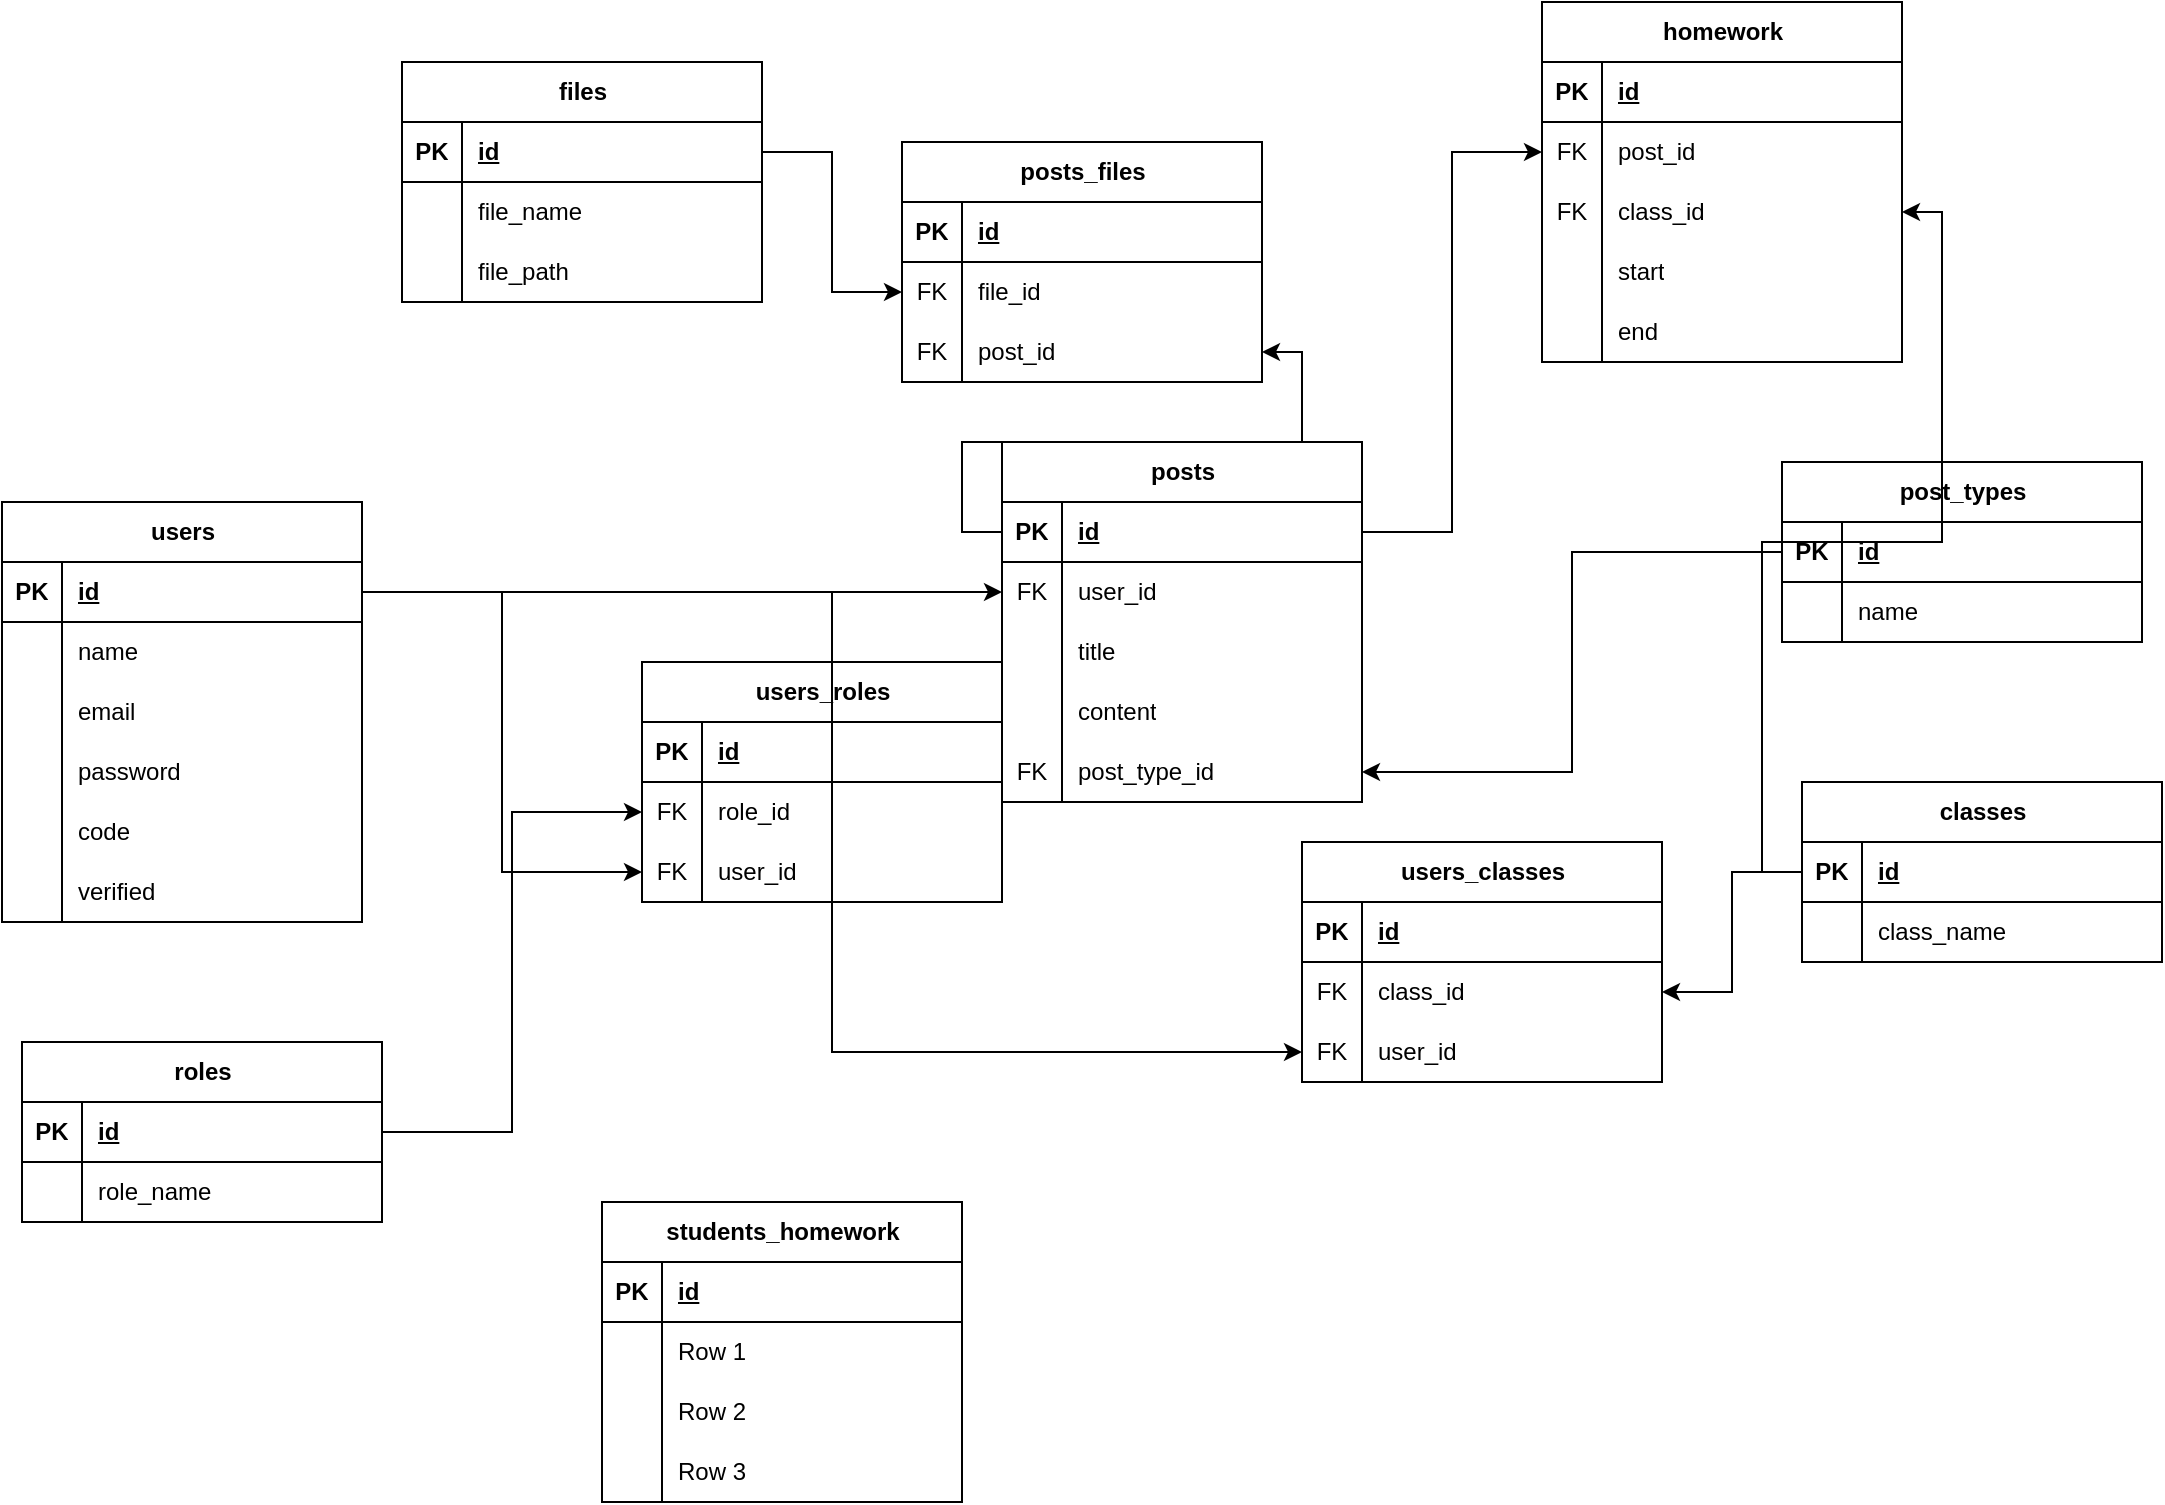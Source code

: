 <mxfile version="24.7.8">
  <diagram name="Page-1" id="7wXRoAHIa0Lo-iU77qoq">
    <mxGraphModel dx="1687" dy="935" grid="1" gridSize="10" guides="1" tooltips="1" connect="1" arrows="1" fold="1" page="1" pageScale="1" pageWidth="850" pageHeight="1100" math="0" shadow="0">
      <root>
        <mxCell id="0" />
        <mxCell id="1" parent="0" />
        <mxCell id="QNA2KEX5g2v_mth4qM85-1" value="users" style="shape=table;startSize=30;container=1;collapsible=1;childLayout=tableLayout;fixedRows=1;rowLines=0;fontStyle=1;align=center;resizeLast=1;html=1;" vertex="1" parent="1">
          <mxGeometry x="60" y="390" width="180" height="210" as="geometry" />
        </mxCell>
        <mxCell id="QNA2KEX5g2v_mth4qM85-2" value="" style="shape=tableRow;horizontal=0;startSize=0;swimlaneHead=0;swimlaneBody=0;fillColor=none;collapsible=0;dropTarget=0;points=[[0,0.5],[1,0.5]];portConstraint=eastwest;top=0;left=0;right=0;bottom=1;" vertex="1" parent="QNA2KEX5g2v_mth4qM85-1">
          <mxGeometry y="30" width="180" height="30" as="geometry" />
        </mxCell>
        <mxCell id="QNA2KEX5g2v_mth4qM85-3" value="PK" style="shape=partialRectangle;connectable=0;fillColor=none;top=0;left=0;bottom=0;right=0;fontStyle=1;overflow=hidden;whiteSpace=wrap;html=1;" vertex="1" parent="QNA2KEX5g2v_mth4qM85-2">
          <mxGeometry width="30" height="30" as="geometry">
            <mxRectangle width="30" height="30" as="alternateBounds" />
          </mxGeometry>
        </mxCell>
        <mxCell id="QNA2KEX5g2v_mth4qM85-4" value="id" style="shape=partialRectangle;connectable=0;fillColor=none;top=0;left=0;bottom=0;right=0;align=left;spacingLeft=6;fontStyle=5;overflow=hidden;whiteSpace=wrap;html=1;" vertex="1" parent="QNA2KEX5g2v_mth4qM85-2">
          <mxGeometry x="30" width="150" height="30" as="geometry">
            <mxRectangle width="150" height="30" as="alternateBounds" />
          </mxGeometry>
        </mxCell>
        <mxCell id="QNA2KEX5g2v_mth4qM85-5" value="" style="shape=tableRow;horizontal=0;startSize=0;swimlaneHead=0;swimlaneBody=0;fillColor=none;collapsible=0;dropTarget=0;points=[[0,0.5],[1,0.5]];portConstraint=eastwest;top=0;left=0;right=0;bottom=0;" vertex="1" parent="QNA2KEX5g2v_mth4qM85-1">
          <mxGeometry y="60" width="180" height="30" as="geometry" />
        </mxCell>
        <mxCell id="QNA2KEX5g2v_mth4qM85-6" value="" style="shape=partialRectangle;connectable=0;fillColor=none;top=0;left=0;bottom=0;right=0;editable=1;overflow=hidden;whiteSpace=wrap;html=1;" vertex="1" parent="QNA2KEX5g2v_mth4qM85-5">
          <mxGeometry width="30" height="30" as="geometry">
            <mxRectangle width="30" height="30" as="alternateBounds" />
          </mxGeometry>
        </mxCell>
        <mxCell id="QNA2KEX5g2v_mth4qM85-7" value="name" style="shape=partialRectangle;connectable=0;fillColor=none;top=0;left=0;bottom=0;right=0;align=left;spacingLeft=6;overflow=hidden;whiteSpace=wrap;html=1;" vertex="1" parent="QNA2KEX5g2v_mth4qM85-5">
          <mxGeometry x="30" width="150" height="30" as="geometry">
            <mxRectangle width="150" height="30" as="alternateBounds" />
          </mxGeometry>
        </mxCell>
        <mxCell id="QNA2KEX5g2v_mth4qM85-8" value="" style="shape=tableRow;horizontal=0;startSize=0;swimlaneHead=0;swimlaneBody=0;fillColor=none;collapsible=0;dropTarget=0;points=[[0,0.5],[1,0.5]];portConstraint=eastwest;top=0;left=0;right=0;bottom=0;" vertex="1" parent="QNA2KEX5g2v_mth4qM85-1">
          <mxGeometry y="90" width="180" height="30" as="geometry" />
        </mxCell>
        <mxCell id="QNA2KEX5g2v_mth4qM85-9" value="" style="shape=partialRectangle;connectable=0;fillColor=none;top=0;left=0;bottom=0;right=0;editable=1;overflow=hidden;whiteSpace=wrap;html=1;" vertex="1" parent="QNA2KEX5g2v_mth4qM85-8">
          <mxGeometry width="30" height="30" as="geometry">
            <mxRectangle width="30" height="30" as="alternateBounds" />
          </mxGeometry>
        </mxCell>
        <mxCell id="QNA2KEX5g2v_mth4qM85-10" value="email" style="shape=partialRectangle;connectable=0;fillColor=none;top=0;left=0;bottom=0;right=0;align=left;spacingLeft=6;overflow=hidden;whiteSpace=wrap;html=1;" vertex="1" parent="QNA2KEX5g2v_mth4qM85-8">
          <mxGeometry x="30" width="150" height="30" as="geometry">
            <mxRectangle width="150" height="30" as="alternateBounds" />
          </mxGeometry>
        </mxCell>
        <mxCell id="QNA2KEX5g2v_mth4qM85-11" value="" style="shape=tableRow;horizontal=0;startSize=0;swimlaneHead=0;swimlaneBody=0;fillColor=none;collapsible=0;dropTarget=0;points=[[0,0.5],[1,0.5]];portConstraint=eastwest;top=0;left=0;right=0;bottom=0;" vertex="1" parent="QNA2KEX5g2v_mth4qM85-1">
          <mxGeometry y="120" width="180" height="30" as="geometry" />
        </mxCell>
        <mxCell id="QNA2KEX5g2v_mth4qM85-12" value="" style="shape=partialRectangle;connectable=0;fillColor=none;top=0;left=0;bottom=0;right=0;editable=1;overflow=hidden;whiteSpace=wrap;html=1;" vertex="1" parent="QNA2KEX5g2v_mth4qM85-11">
          <mxGeometry width="30" height="30" as="geometry">
            <mxRectangle width="30" height="30" as="alternateBounds" />
          </mxGeometry>
        </mxCell>
        <mxCell id="QNA2KEX5g2v_mth4qM85-13" value="password" style="shape=partialRectangle;connectable=0;fillColor=none;top=0;left=0;bottom=0;right=0;align=left;spacingLeft=6;overflow=hidden;whiteSpace=wrap;html=1;" vertex="1" parent="QNA2KEX5g2v_mth4qM85-11">
          <mxGeometry x="30" width="150" height="30" as="geometry">
            <mxRectangle width="150" height="30" as="alternateBounds" />
          </mxGeometry>
        </mxCell>
        <mxCell id="QNA2KEX5g2v_mth4qM85-14" style="shape=tableRow;horizontal=0;startSize=0;swimlaneHead=0;swimlaneBody=0;fillColor=none;collapsible=0;dropTarget=0;points=[[0,0.5],[1,0.5]];portConstraint=eastwest;top=0;left=0;right=0;bottom=0;" vertex="1" parent="QNA2KEX5g2v_mth4qM85-1">
          <mxGeometry y="150" width="180" height="30" as="geometry" />
        </mxCell>
        <mxCell id="QNA2KEX5g2v_mth4qM85-15" style="shape=partialRectangle;connectable=0;fillColor=none;top=0;left=0;bottom=0;right=0;editable=1;overflow=hidden;whiteSpace=wrap;html=1;" vertex="1" parent="QNA2KEX5g2v_mth4qM85-14">
          <mxGeometry width="30" height="30" as="geometry">
            <mxRectangle width="30" height="30" as="alternateBounds" />
          </mxGeometry>
        </mxCell>
        <mxCell id="QNA2KEX5g2v_mth4qM85-16" value="code" style="shape=partialRectangle;connectable=0;fillColor=none;top=0;left=0;bottom=0;right=0;align=left;spacingLeft=6;overflow=hidden;whiteSpace=wrap;html=1;" vertex="1" parent="QNA2KEX5g2v_mth4qM85-14">
          <mxGeometry x="30" width="150" height="30" as="geometry">
            <mxRectangle width="150" height="30" as="alternateBounds" />
          </mxGeometry>
        </mxCell>
        <mxCell id="QNA2KEX5g2v_mth4qM85-17" style="shape=tableRow;horizontal=0;startSize=0;swimlaneHead=0;swimlaneBody=0;fillColor=none;collapsible=0;dropTarget=0;points=[[0,0.5],[1,0.5]];portConstraint=eastwest;top=0;left=0;right=0;bottom=0;" vertex="1" parent="QNA2KEX5g2v_mth4qM85-1">
          <mxGeometry y="180" width="180" height="30" as="geometry" />
        </mxCell>
        <mxCell id="QNA2KEX5g2v_mth4qM85-18" style="shape=partialRectangle;connectable=0;fillColor=none;top=0;left=0;bottom=0;right=0;editable=1;overflow=hidden;whiteSpace=wrap;html=1;" vertex="1" parent="QNA2KEX5g2v_mth4qM85-17">
          <mxGeometry width="30" height="30" as="geometry">
            <mxRectangle width="30" height="30" as="alternateBounds" />
          </mxGeometry>
        </mxCell>
        <mxCell id="QNA2KEX5g2v_mth4qM85-19" value="verified" style="shape=partialRectangle;connectable=0;fillColor=none;top=0;left=0;bottom=0;right=0;align=left;spacingLeft=6;overflow=hidden;whiteSpace=wrap;html=1;" vertex="1" parent="QNA2KEX5g2v_mth4qM85-17">
          <mxGeometry x="30" width="150" height="30" as="geometry">
            <mxRectangle width="150" height="30" as="alternateBounds" />
          </mxGeometry>
        </mxCell>
        <mxCell id="QNA2KEX5g2v_mth4qM85-20" value="roles" style="shape=table;startSize=30;container=1;collapsible=1;childLayout=tableLayout;fixedRows=1;rowLines=0;fontStyle=1;align=center;resizeLast=1;html=1;" vertex="1" parent="1">
          <mxGeometry x="70" y="660" width="180" height="90" as="geometry" />
        </mxCell>
        <mxCell id="QNA2KEX5g2v_mth4qM85-21" value="" style="shape=tableRow;horizontal=0;startSize=0;swimlaneHead=0;swimlaneBody=0;fillColor=none;collapsible=0;dropTarget=0;points=[[0,0.5],[1,0.5]];portConstraint=eastwest;top=0;left=0;right=0;bottom=1;" vertex="1" parent="QNA2KEX5g2v_mth4qM85-20">
          <mxGeometry y="30" width="180" height="30" as="geometry" />
        </mxCell>
        <mxCell id="QNA2KEX5g2v_mth4qM85-22" value="PK" style="shape=partialRectangle;connectable=0;fillColor=none;top=0;left=0;bottom=0;right=0;fontStyle=1;overflow=hidden;whiteSpace=wrap;html=1;" vertex="1" parent="QNA2KEX5g2v_mth4qM85-21">
          <mxGeometry width="30" height="30" as="geometry">
            <mxRectangle width="30" height="30" as="alternateBounds" />
          </mxGeometry>
        </mxCell>
        <mxCell id="QNA2KEX5g2v_mth4qM85-23" value="id" style="shape=partialRectangle;connectable=0;fillColor=none;top=0;left=0;bottom=0;right=0;align=left;spacingLeft=6;fontStyle=5;overflow=hidden;whiteSpace=wrap;html=1;" vertex="1" parent="QNA2KEX5g2v_mth4qM85-21">
          <mxGeometry x="30" width="150" height="30" as="geometry">
            <mxRectangle width="150" height="30" as="alternateBounds" />
          </mxGeometry>
        </mxCell>
        <mxCell id="QNA2KEX5g2v_mth4qM85-24" value="" style="shape=tableRow;horizontal=0;startSize=0;swimlaneHead=0;swimlaneBody=0;fillColor=none;collapsible=0;dropTarget=0;points=[[0,0.5],[1,0.5]];portConstraint=eastwest;top=0;left=0;right=0;bottom=0;" vertex="1" parent="QNA2KEX5g2v_mth4qM85-20">
          <mxGeometry y="60" width="180" height="30" as="geometry" />
        </mxCell>
        <mxCell id="QNA2KEX5g2v_mth4qM85-25" value="" style="shape=partialRectangle;connectable=0;fillColor=none;top=0;left=0;bottom=0;right=0;editable=1;overflow=hidden;whiteSpace=wrap;html=1;" vertex="1" parent="QNA2KEX5g2v_mth4qM85-24">
          <mxGeometry width="30" height="30" as="geometry">
            <mxRectangle width="30" height="30" as="alternateBounds" />
          </mxGeometry>
        </mxCell>
        <mxCell id="QNA2KEX5g2v_mth4qM85-26" value="role_name" style="shape=partialRectangle;connectable=0;fillColor=none;top=0;left=0;bottom=0;right=0;align=left;spacingLeft=6;overflow=hidden;whiteSpace=wrap;html=1;" vertex="1" parent="QNA2KEX5g2v_mth4qM85-24">
          <mxGeometry x="30" width="150" height="30" as="geometry">
            <mxRectangle width="150" height="30" as="alternateBounds" />
          </mxGeometry>
        </mxCell>
        <mxCell id="QNA2KEX5g2v_mth4qM85-33" value="users_roles" style="shape=table;startSize=30;container=1;collapsible=1;childLayout=tableLayout;fixedRows=1;rowLines=0;fontStyle=1;align=center;resizeLast=1;html=1;" vertex="1" parent="1">
          <mxGeometry x="380" y="470" width="180" height="120" as="geometry" />
        </mxCell>
        <mxCell id="QNA2KEX5g2v_mth4qM85-34" value="" style="shape=tableRow;horizontal=0;startSize=0;swimlaneHead=0;swimlaneBody=0;fillColor=none;collapsible=0;dropTarget=0;points=[[0,0.5],[1,0.5]];portConstraint=eastwest;top=0;left=0;right=0;bottom=1;" vertex="1" parent="QNA2KEX5g2v_mth4qM85-33">
          <mxGeometry y="30" width="180" height="30" as="geometry" />
        </mxCell>
        <mxCell id="QNA2KEX5g2v_mth4qM85-35" value="PK" style="shape=partialRectangle;connectable=0;fillColor=none;top=0;left=0;bottom=0;right=0;fontStyle=1;overflow=hidden;whiteSpace=wrap;html=1;" vertex="1" parent="QNA2KEX5g2v_mth4qM85-34">
          <mxGeometry width="30" height="30" as="geometry">
            <mxRectangle width="30" height="30" as="alternateBounds" />
          </mxGeometry>
        </mxCell>
        <mxCell id="QNA2KEX5g2v_mth4qM85-36" value="id" style="shape=partialRectangle;connectable=0;fillColor=none;top=0;left=0;bottom=0;right=0;align=left;spacingLeft=6;fontStyle=5;overflow=hidden;whiteSpace=wrap;html=1;" vertex="1" parent="QNA2KEX5g2v_mth4qM85-34">
          <mxGeometry x="30" width="150" height="30" as="geometry">
            <mxRectangle width="150" height="30" as="alternateBounds" />
          </mxGeometry>
        </mxCell>
        <mxCell id="QNA2KEX5g2v_mth4qM85-37" value="" style="shape=tableRow;horizontal=0;startSize=0;swimlaneHead=0;swimlaneBody=0;fillColor=none;collapsible=0;dropTarget=0;points=[[0,0.5],[1,0.5]];portConstraint=eastwest;top=0;left=0;right=0;bottom=0;" vertex="1" parent="QNA2KEX5g2v_mth4qM85-33">
          <mxGeometry y="60" width="180" height="30" as="geometry" />
        </mxCell>
        <mxCell id="QNA2KEX5g2v_mth4qM85-38" value="FK" style="shape=partialRectangle;connectable=0;fillColor=none;top=0;left=0;bottom=0;right=0;editable=1;overflow=hidden;whiteSpace=wrap;html=1;" vertex="1" parent="QNA2KEX5g2v_mth4qM85-37">
          <mxGeometry width="30" height="30" as="geometry">
            <mxRectangle width="30" height="30" as="alternateBounds" />
          </mxGeometry>
        </mxCell>
        <mxCell id="QNA2KEX5g2v_mth4qM85-39" value="role_id" style="shape=partialRectangle;connectable=0;fillColor=none;top=0;left=0;bottom=0;right=0;align=left;spacingLeft=6;overflow=hidden;whiteSpace=wrap;html=1;" vertex="1" parent="QNA2KEX5g2v_mth4qM85-37">
          <mxGeometry x="30" width="150" height="30" as="geometry">
            <mxRectangle width="150" height="30" as="alternateBounds" />
          </mxGeometry>
        </mxCell>
        <mxCell id="QNA2KEX5g2v_mth4qM85-40" value="" style="shape=tableRow;horizontal=0;startSize=0;swimlaneHead=0;swimlaneBody=0;fillColor=none;collapsible=0;dropTarget=0;points=[[0,0.5],[1,0.5]];portConstraint=eastwest;top=0;left=0;right=0;bottom=0;" vertex="1" parent="QNA2KEX5g2v_mth4qM85-33">
          <mxGeometry y="90" width="180" height="30" as="geometry" />
        </mxCell>
        <mxCell id="QNA2KEX5g2v_mth4qM85-41" value="FK" style="shape=partialRectangle;connectable=0;fillColor=none;top=0;left=0;bottom=0;right=0;editable=1;overflow=hidden;whiteSpace=wrap;html=1;" vertex="1" parent="QNA2KEX5g2v_mth4qM85-40">
          <mxGeometry width="30" height="30" as="geometry">
            <mxRectangle width="30" height="30" as="alternateBounds" />
          </mxGeometry>
        </mxCell>
        <mxCell id="QNA2KEX5g2v_mth4qM85-42" value="user_id" style="shape=partialRectangle;connectable=0;fillColor=none;top=0;left=0;bottom=0;right=0;align=left;spacingLeft=6;overflow=hidden;whiteSpace=wrap;html=1;" vertex="1" parent="QNA2KEX5g2v_mth4qM85-40">
          <mxGeometry x="30" width="150" height="30" as="geometry">
            <mxRectangle width="150" height="30" as="alternateBounds" />
          </mxGeometry>
        </mxCell>
        <mxCell id="QNA2KEX5g2v_mth4qM85-50" style="edgeStyle=orthogonalEdgeStyle;rounded=0;orthogonalLoop=1;jettySize=auto;html=1;" edge="1" parent="1" source="QNA2KEX5g2v_mth4qM85-2" target="QNA2KEX5g2v_mth4qM85-40">
          <mxGeometry relative="1" as="geometry" />
        </mxCell>
        <mxCell id="QNA2KEX5g2v_mth4qM85-51" style="edgeStyle=orthogonalEdgeStyle;rounded=0;orthogonalLoop=1;jettySize=auto;html=1;entryX=0;entryY=0.5;entryDx=0;entryDy=0;" edge="1" parent="1" source="QNA2KEX5g2v_mth4qM85-21" target="QNA2KEX5g2v_mth4qM85-37">
          <mxGeometry relative="1" as="geometry" />
        </mxCell>
        <mxCell id="QNA2KEX5g2v_mth4qM85-52" value="classes" style="shape=table;startSize=30;container=1;collapsible=1;childLayout=tableLayout;fixedRows=1;rowLines=0;fontStyle=1;align=center;resizeLast=1;html=1;" vertex="1" parent="1">
          <mxGeometry x="960" y="530" width="180" height="90" as="geometry" />
        </mxCell>
        <mxCell id="QNA2KEX5g2v_mth4qM85-53" value="" style="shape=tableRow;horizontal=0;startSize=0;swimlaneHead=0;swimlaneBody=0;fillColor=none;collapsible=0;dropTarget=0;points=[[0,0.5],[1,0.5]];portConstraint=eastwest;top=0;left=0;right=0;bottom=1;" vertex="1" parent="QNA2KEX5g2v_mth4qM85-52">
          <mxGeometry y="30" width="180" height="30" as="geometry" />
        </mxCell>
        <mxCell id="QNA2KEX5g2v_mth4qM85-54" value="PK" style="shape=partialRectangle;connectable=0;fillColor=none;top=0;left=0;bottom=0;right=0;fontStyle=1;overflow=hidden;whiteSpace=wrap;html=1;" vertex="1" parent="QNA2KEX5g2v_mth4qM85-53">
          <mxGeometry width="30" height="30" as="geometry">
            <mxRectangle width="30" height="30" as="alternateBounds" />
          </mxGeometry>
        </mxCell>
        <mxCell id="QNA2KEX5g2v_mth4qM85-55" value="id" style="shape=partialRectangle;connectable=0;fillColor=none;top=0;left=0;bottom=0;right=0;align=left;spacingLeft=6;fontStyle=5;overflow=hidden;whiteSpace=wrap;html=1;" vertex="1" parent="QNA2KEX5g2v_mth4qM85-53">
          <mxGeometry x="30" width="150" height="30" as="geometry">
            <mxRectangle width="150" height="30" as="alternateBounds" />
          </mxGeometry>
        </mxCell>
        <mxCell id="QNA2KEX5g2v_mth4qM85-56" value="" style="shape=tableRow;horizontal=0;startSize=0;swimlaneHead=0;swimlaneBody=0;fillColor=none;collapsible=0;dropTarget=0;points=[[0,0.5],[1,0.5]];portConstraint=eastwest;top=0;left=0;right=0;bottom=0;" vertex="1" parent="QNA2KEX5g2v_mth4qM85-52">
          <mxGeometry y="60" width="180" height="30" as="geometry" />
        </mxCell>
        <mxCell id="QNA2KEX5g2v_mth4qM85-57" value="" style="shape=partialRectangle;connectable=0;fillColor=none;top=0;left=0;bottom=0;right=0;editable=1;overflow=hidden;whiteSpace=wrap;html=1;" vertex="1" parent="QNA2KEX5g2v_mth4qM85-56">
          <mxGeometry width="30" height="30" as="geometry">
            <mxRectangle width="30" height="30" as="alternateBounds" />
          </mxGeometry>
        </mxCell>
        <mxCell id="QNA2KEX5g2v_mth4qM85-58" value="class_name" style="shape=partialRectangle;connectable=0;fillColor=none;top=0;left=0;bottom=0;right=0;align=left;spacingLeft=6;overflow=hidden;whiteSpace=wrap;html=1;" vertex="1" parent="QNA2KEX5g2v_mth4qM85-56">
          <mxGeometry x="30" width="150" height="30" as="geometry">
            <mxRectangle width="150" height="30" as="alternateBounds" />
          </mxGeometry>
        </mxCell>
        <mxCell id="QNA2KEX5g2v_mth4qM85-65" value="users_classes" style="shape=table;startSize=30;container=1;collapsible=1;childLayout=tableLayout;fixedRows=1;rowLines=0;fontStyle=1;align=center;resizeLast=1;html=1;" vertex="1" parent="1">
          <mxGeometry x="710" y="560" width="180" height="120" as="geometry" />
        </mxCell>
        <mxCell id="QNA2KEX5g2v_mth4qM85-66" value="" style="shape=tableRow;horizontal=0;startSize=0;swimlaneHead=0;swimlaneBody=0;fillColor=none;collapsible=0;dropTarget=0;points=[[0,0.5],[1,0.5]];portConstraint=eastwest;top=0;left=0;right=0;bottom=1;" vertex="1" parent="QNA2KEX5g2v_mth4qM85-65">
          <mxGeometry y="30" width="180" height="30" as="geometry" />
        </mxCell>
        <mxCell id="QNA2KEX5g2v_mth4qM85-67" value="PK" style="shape=partialRectangle;connectable=0;fillColor=none;top=0;left=0;bottom=0;right=0;fontStyle=1;overflow=hidden;whiteSpace=wrap;html=1;" vertex="1" parent="QNA2KEX5g2v_mth4qM85-66">
          <mxGeometry width="30" height="30" as="geometry">
            <mxRectangle width="30" height="30" as="alternateBounds" />
          </mxGeometry>
        </mxCell>
        <mxCell id="QNA2KEX5g2v_mth4qM85-68" value="id" style="shape=partialRectangle;connectable=0;fillColor=none;top=0;left=0;bottom=0;right=0;align=left;spacingLeft=6;fontStyle=5;overflow=hidden;whiteSpace=wrap;html=1;" vertex="1" parent="QNA2KEX5g2v_mth4qM85-66">
          <mxGeometry x="30" width="150" height="30" as="geometry">
            <mxRectangle width="150" height="30" as="alternateBounds" />
          </mxGeometry>
        </mxCell>
        <mxCell id="QNA2KEX5g2v_mth4qM85-69" value="" style="shape=tableRow;horizontal=0;startSize=0;swimlaneHead=0;swimlaneBody=0;fillColor=none;collapsible=0;dropTarget=0;points=[[0,0.5],[1,0.5]];portConstraint=eastwest;top=0;left=0;right=0;bottom=0;" vertex="1" parent="QNA2KEX5g2v_mth4qM85-65">
          <mxGeometry y="60" width="180" height="30" as="geometry" />
        </mxCell>
        <mxCell id="QNA2KEX5g2v_mth4qM85-70" value="FK" style="shape=partialRectangle;connectable=0;fillColor=none;top=0;left=0;bottom=0;right=0;editable=1;overflow=hidden;whiteSpace=wrap;html=1;" vertex="1" parent="QNA2KEX5g2v_mth4qM85-69">
          <mxGeometry width="30" height="30" as="geometry">
            <mxRectangle width="30" height="30" as="alternateBounds" />
          </mxGeometry>
        </mxCell>
        <mxCell id="QNA2KEX5g2v_mth4qM85-71" value="class_id" style="shape=partialRectangle;connectable=0;fillColor=none;top=0;left=0;bottom=0;right=0;align=left;spacingLeft=6;overflow=hidden;whiteSpace=wrap;html=1;" vertex="1" parent="QNA2KEX5g2v_mth4qM85-69">
          <mxGeometry x="30" width="150" height="30" as="geometry">
            <mxRectangle width="150" height="30" as="alternateBounds" />
          </mxGeometry>
        </mxCell>
        <mxCell id="QNA2KEX5g2v_mth4qM85-72" value="" style="shape=tableRow;horizontal=0;startSize=0;swimlaneHead=0;swimlaneBody=0;fillColor=none;collapsible=0;dropTarget=0;points=[[0,0.5],[1,0.5]];portConstraint=eastwest;top=0;left=0;right=0;bottom=0;" vertex="1" parent="QNA2KEX5g2v_mth4qM85-65">
          <mxGeometry y="90" width="180" height="30" as="geometry" />
        </mxCell>
        <mxCell id="QNA2KEX5g2v_mth4qM85-73" value="FK" style="shape=partialRectangle;connectable=0;fillColor=none;top=0;left=0;bottom=0;right=0;editable=1;overflow=hidden;whiteSpace=wrap;html=1;" vertex="1" parent="QNA2KEX5g2v_mth4qM85-72">
          <mxGeometry width="30" height="30" as="geometry">
            <mxRectangle width="30" height="30" as="alternateBounds" />
          </mxGeometry>
        </mxCell>
        <mxCell id="QNA2KEX5g2v_mth4qM85-74" value="user_id" style="shape=partialRectangle;connectable=0;fillColor=none;top=0;left=0;bottom=0;right=0;align=left;spacingLeft=6;overflow=hidden;whiteSpace=wrap;html=1;" vertex="1" parent="QNA2KEX5g2v_mth4qM85-72">
          <mxGeometry x="30" width="150" height="30" as="geometry">
            <mxRectangle width="150" height="30" as="alternateBounds" />
          </mxGeometry>
        </mxCell>
        <mxCell id="QNA2KEX5g2v_mth4qM85-78" style="edgeStyle=orthogonalEdgeStyle;rounded=0;orthogonalLoop=1;jettySize=auto;html=1;" edge="1" parent="1" source="QNA2KEX5g2v_mth4qM85-2" target="QNA2KEX5g2v_mth4qM85-72">
          <mxGeometry relative="1" as="geometry" />
        </mxCell>
        <mxCell id="QNA2KEX5g2v_mth4qM85-79" style="edgeStyle=orthogonalEdgeStyle;rounded=0;orthogonalLoop=1;jettySize=auto;html=1;" edge="1" parent="1" source="QNA2KEX5g2v_mth4qM85-53" target="QNA2KEX5g2v_mth4qM85-69">
          <mxGeometry relative="1" as="geometry" />
        </mxCell>
        <mxCell id="QNA2KEX5g2v_mth4qM85-80" value="posts" style="shape=table;startSize=30;container=1;collapsible=1;childLayout=tableLayout;fixedRows=1;rowLines=0;fontStyle=1;align=center;resizeLast=1;html=1;" vertex="1" parent="1">
          <mxGeometry x="560" y="360" width="180" height="180" as="geometry" />
        </mxCell>
        <mxCell id="QNA2KEX5g2v_mth4qM85-81" value="" style="shape=tableRow;horizontal=0;startSize=0;swimlaneHead=0;swimlaneBody=0;fillColor=none;collapsible=0;dropTarget=0;points=[[0,0.5],[1,0.5]];portConstraint=eastwest;top=0;left=0;right=0;bottom=1;" vertex="1" parent="QNA2KEX5g2v_mth4qM85-80">
          <mxGeometry y="30" width="180" height="30" as="geometry" />
        </mxCell>
        <mxCell id="QNA2KEX5g2v_mth4qM85-82" value="PK" style="shape=partialRectangle;connectable=0;fillColor=none;top=0;left=0;bottom=0;right=0;fontStyle=1;overflow=hidden;whiteSpace=wrap;html=1;" vertex="1" parent="QNA2KEX5g2v_mth4qM85-81">
          <mxGeometry width="30" height="30" as="geometry">
            <mxRectangle width="30" height="30" as="alternateBounds" />
          </mxGeometry>
        </mxCell>
        <mxCell id="QNA2KEX5g2v_mth4qM85-83" value="id" style="shape=partialRectangle;connectable=0;fillColor=none;top=0;left=0;bottom=0;right=0;align=left;spacingLeft=6;fontStyle=5;overflow=hidden;whiteSpace=wrap;html=1;" vertex="1" parent="QNA2KEX5g2v_mth4qM85-81">
          <mxGeometry x="30" width="150" height="30" as="geometry">
            <mxRectangle width="150" height="30" as="alternateBounds" />
          </mxGeometry>
        </mxCell>
        <mxCell id="QNA2KEX5g2v_mth4qM85-84" value="" style="shape=tableRow;horizontal=0;startSize=0;swimlaneHead=0;swimlaneBody=0;fillColor=none;collapsible=0;dropTarget=0;points=[[0,0.5],[1,0.5]];portConstraint=eastwest;top=0;left=0;right=0;bottom=0;" vertex="1" parent="QNA2KEX5g2v_mth4qM85-80">
          <mxGeometry y="60" width="180" height="30" as="geometry" />
        </mxCell>
        <mxCell id="QNA2KEX5g2v_mth4qM85-85" value="FK" style="shape=partialRectangle;connectable=0;fillColor=none;top=0;left=0;bottom=0;right=0;editable=1;overflow=hidden;whiteSpace=wrap;html=1;" vertex="1" parent="QNA2KEX5g2v_mth4qM85-84">
          <mxGeometry width="30" height="30" as="geometry">
            <mxRectangle width="30" height="30" as="alternateBounds" />
          </mxGeometry>
        </mxCell>
        <mxCell id="QNA2KEX5g2v_mth4qM85-86" value="user_id" style="shape=partialRectangle;connectable=0;fillColor=none;top=0;left=0;bottom=0;right=0;align=left;spacingLeft=6;overflow=hidden;whiteSpace=wrap;html=1;" vertex="1" parent="QNA2KEX5g2v_mth4qM85-84">
          <mxGeometry x="30" width="150" height="30" as="geometry">
            <mxRectangle width="150" height="30" as="alternateBounds" />
          </mxGeometry>
        </mxCell>
        <mxCell id="QNA2KEX5g2v_mth4qM85-87" value="" style="shape=tableRow;horizontal=0;startSize=0;swimlaneHead=0;swimlaneBody=0;fillColor=none;collapsible=0;dropTarget=0;points=[[0,0.5],[1,0.5]];portConstraint=eastwest;top=0;left=0;right=0;bottom=0;" vertex="1" parent="QNA2KEX5g2v_mth4qM85-80">
          <mxGeometry y="90" width="180" height="30" as="geometry" />
        </mxCell>
        <mxCell id="QNA2KEX5g2v_mth4qM85-88" value="" style="shape=partialRectangle;connectable=0;fillColor=none;top=0;left=0;bottom=0;right=0;editable=1;overflow=hidden;whiteSpace=wrap;html=1;" vertex="1" parent="QNA2KEX5g2v_mth4qM85-87">
          <mxGeometry width="30" height="30" as="geometry">
            <mxRectangle width="30" height="30" as="alternateBounds" />
          </mxGeometry>
        </mxCell>
        <mxCell id="QNA2KEX5g2v_mth4qM85-89" value="title" style="shape=partialRectangle;connectable=0;fillColor=none;top=0;left=0;bottom=0;right=0;align=left;spacingLeft=6;overflow=hidden;whiteSpace=wrap;html=1;" vertex="1" parent="QNA2KEX5g2v_mth4qM85-87">
          <mxGeometry x="30" width="150" height="30" as="geometry">
            <mxRectangle width="150" height="30" as="alternateBounds" />
          </mxGeometry>
        </mxCell>
        <mxCell id="QNA2KEX5g2v_mth4qM85-90" value="" style="shape=tableRow;horizontal=0;startSize=0;swimlaneHead=0;swimlaneBody=0;fillColor=none;collapsible=0;dropTarget=0;points=[[0,0.5],[1,0.5]];portConstraint=eastwest;top=0;left=0;right=0;bottom=0;" vertex="1" parent="QNA2KEX5g2v_mth4qM85-80">
          <mxGeometry y="120" width="180" height="30" as="geometry" />
        </mxCell>
        <mxCell id="QNA2KEX5g2v_mth4qM85-91" value="" style="shape=partialRectangle;connectable=0;fillColor=none;top=0;left=0;bottom=0;right=0;editable=1;overflow=hidden;whiteSpace=wrap;html=1;" vertex="1" parent="QNA2KEX5g2v_mth4qM85-90">
          <mxGeometry width="30" height="30" as="geometry">
            <mxRectangle width="30" height="30" as="alternateBounds" />
          </mxGeometry>
        </mxCell>
        <mxCell id="QNA2KEX5g2v_mth4qM85-92" value="content" style="shape=partialRectangle;connectable=0;fillColor=none;top=0;left=0;bottom=0;right=0;align=left;spacingLeft=6;overflow=hidden;whiteSpace=wrap;html=1;" vertex="1" parent="QNA2KEX5g2v_mth4qM85-90">
          <mxGeometry x="30" width="150" height="30" as="geometry">
            <mxRectangle width="150" height="30" as="alternateBounds" />
          </mxGeometry>
        </mxCell>
        <mxCell id="QNA2KEX5g2v_mth4qM85-139" style="shape=tableRow;horizontal=0;startSize=0;swimlaneHead=0;swimlaneBody=0;fillColor=none;collapsible=0;dropTarget=0;points=[[0,0.5],[1,0.5]];portConstraint=eastwest;top=0;left=0;right=0;bottom=0;" vertex="1" parent="QNA2KEX5g2v_mth4qM85-80">
          <mxGeometry y="150" width="180" height="30" as="geometry" />
        </mxCell>
        <mxCell id="QNA2KEX5g2v_mth4qM85-140" value="FK" style="shape=partialRectangle;connectable=0;fillColor=none;top=0;left=0;bottom=0;right=0;editable=1;overflow=hidden;whiteSpace=wrap;html=1;" vertex="1" parent="QNA2KEX5g2v_mth4qM85-139">
          <mxGeometry width="30" height="30" as="geometry">
            <mxRectangle width="30" height="30" as="alternateBounds" />
          </mxGeometry>
        </mxCell>
        <mxCell id="QNA2KEX5g2v_mth4qM85-141" value="post_type_id" style="shape=partialRectangle;connectable=0;fillColor=none;top=0;left=0;bottom=0;right=0;align=left;spacingLeft=6;overflow=hidden;whiteSpace=wrap;html=1;" vertex="1" parent="QNA2KEX5g2v_mth4qM85-139">
          <mxGeometry x="30" width="150" height="30" as="geometry">
            <mxRectangle width="150" height="30" as="alternateBounds" />
          </mxGeometry>
        </mxCell>
        <mxCell id="QNA2KEX5g2v_mth4qM85-93" value="files" style="shape=table;startSize=30;container=1;collapsible=1;childLayout=tableLayout;fixedRows=1;rowLines=0;fontStyle=1;align=center;resizeLast=1;html=1;" vertex="1" parent="1">
          <mxGeometry x="260" y="170" width="180" height="120" as="geometry" />
        </mxCell>
        <mxCell id="QNA2KEX5g2v_mth4qM85-94" value="" style="shape=tableRow;horizontal=0;startSize=0;swimlaneHead=0;swimlaneBody=0;fillColor=none;collapsible=0;dropTarget=0;points=[[0,0.5],[1,0.5]];portConstraint=eastwest;top=0;left=0;right=0;bottom=1;" vertex="1" parent="QNA2KEX5g2v_mth4qM85-93">
          <mxGeometry y="30" width="180" height="30" as="geometry" />
        </mxCell>
        <mxCell id="QNA2KEX5g2v_mth4qM85-95" value="PK" style="shape=partialRectangle;connectable=0;fillColor=none;top=0;left=0;bottom=0;right=0;fontStyle=1;overflow=hidden;whiteSpace=wrap;html=1;" vertex="1" parent="QNA2KEX5g2v_mth4qM85-94">
          <mxGeometry width="30" height="30" as="geometry">
            <mxRectangle width="30" height="30" as="alternateBounds" />
          </mxGeometry>
        </mxCell>
        <mxCell id="QNA2KEX5g2v_mth4qM85-96" value="id" style="shape=partialRectangle;connectable=0;fillColor=none;top=0;left=0;bottom=0;right=0;align=left;spacingLeft=6;fontStyle=5;overflow=hidden;whiteSpace=wrap;html=1;" vertex="1" parent="QNA2KEX5g2v_mth4qM85-94">
          <mxGeometry x="30" width="150" height="30" as="geometry">
            <mxRectangle width="150" height="30" as="alternateBounds" />
          </mxGeometry>
        </mxCell>
        <mxCell id="QNA2KEX5g2v_mth4qM85-97" value="" style="shape=tableRow;horizontal=0;startSize=0;swimlaneHead=0;swimlaneBody=0;fillColor=none;collapsible=0;dropTarget=0;points=[[0,0.5],[1,0.5]];portConstraint=eastwest;top=0;left=0;right=0;bottom=0;" vertex="1" parent="QNA2KEX5g2v_mth4qM85-93">
          <mxGeometry y="60" width="180" height="30" as="geometry" />
        </mxCell>
        <mxCell id="QNA2KEX5g2v_mth4qM85-98" value="" style="shape=partialRectangle;connectable=0;fillColor=none;top=0;left=0;bottom=0;right=0;editable=1;overflow=hidden;whiteSpace=wrap;html=1;" vertex="1" parent="QNA2KEX5g2v_mth4qM85-97">
          <mxGeometry width="30" height="30" as="geometry">
            <mxRectangle width="30" height="30" as="alternateBounds" />
          </mxGeometry>
        </mxCell>
        <mxCell id="QNA2KEX5g2v_mth4qM85-99" value="file_name" style="shape=partialRectangle;connectable=0;fillColor=none;top=0;left=0;bottom=0;right=0;align=left;spacingLeft=6;overflow=hidden;whiteSpace=wrap;html=1;" vertex="1" parent="QNA2KEX5g2v_mth4qM85-97">
          <mxGeometry x="30" width="150" height="30" as="geometry">
            <mxRectangle width="150" height="30" as="alternateBounds" />
          </mxGeometry>
        </mxCell>
        <mxCell id="QNA2KEX5g2v_mth4qM85-100" value="" style="shape=tableRow;horizontal=0;startSize=0;swimlaneHead=0;swimlaneBody=0;fillColor=none;collapsible=0;dropTarget=0;points=[[0,0.5],[1,0.5]];portConstraint=eastwest;top=0;left=0;right=0;bottom=0;" vertex="1" parent="QNA2KEX5g2v_mth4qM85-93">
          <mxGeometry y="90" width="180" height="30" as="geometry" />
        </mxCell>
        <mxCell id="QNA2KEX5g2v_mth4qM85-101" value="" style="shape=partialRectangle;connectable=0;fillColor=none;top=0;left=0;bottom=0;right=0;editable=1;overflow=hidden;whiteSpace=wrap;html=1;" vertex="1" parent="QNA2KEX5g2v_mth4qM85-100">
          <mxGeometry width="30" height="30" as="geometry">
            <mxRectangle width="30" height="30" as="alternateBounds" />
          </mxGeometry>
        </mxCell>
        <mxCell id="QNA2KEX5g2v_mth4qM85-102" value="file_path" style="shape=partialRectangle;connectable=0;fillColor=none;top=0;left=0;bottom=0;right=0;align=left;spacingLeft=6;overflow=hidden;whiteSpace=wrap;html=1;" vertex="1" parent="QNA2KEX5g2v_mth4qM85-100">
          <mxGeometry x="30" width="150" height="30" as="geometry">
            <mxRectangle width="150" height="30" as="alternateBounds" />
          </mxGeometry>
        </mxCell>
        <mxCell id="QNA2KEX5g2v_mth4qM85-106" value="posts_files" style="shape=table;startSize=30;container=1;collapsible=1;childLayout=tableLayout;fixedRows=1;rowLines=0;fontStyle=1;align=center;resizeLast=1;html=1;" vertex="1" parent="1">
          <mxGeometry x="510" y="210" width="180" height="120" as="geometry" />
        </mxCell>
        <mxCell id="QNA2KEX5g2v_mth4qM85-107" value="" style="shape=tableRow;horizontal=0;startSize=0;swimlaneHead=0;swimlaneBody=0;fillColor=none;collapsible=0;dropTarget=0;points=[[0,0.5],[1,0.5]];portConstraint=eastwest;top=0;left=0;right=0;bottom=1;" vertex="1" parent="QNA2KEX5g2v_mth4qM85-106">
          <mxGeometry y="30" width="180" height="30" as="geometry" />
        </mxCell>
        <mxCell id="QNA2KEX5g2v_mth4qM85-108" value="PK" style="shape=partialRectangle;connectable=0;fillColor=none;top=0;left=0;bottom=0;right=0;fontStyle=1;overflow=hidden;whiteSpace=wrap;html=1;" vertex="1" parent="QNA2KEX5g2v_mth4qM85-107">
          <mxGeometry width="30" height="30" as="geometry">
            <mxRectangle width="30" height="30" as="alternateBounds" />
          </mxGeometry>
        </mxCell>
        <mxCell id="QNA2KEX5g2v_mth4qM85-109" value="id" style="shape=partialRectangle;connectable=0;fillColor=none;top=0;left=0;bottom=0;right=0;align=left;spacingLeft=6;fontStyle=5;overflow=hidden;whiteSpace=wrap;html=1;" vertex="1" parent="QNA2KEX5g2v_mth4qM85-107">
          <mxGeometry x="30" width="150" height="30" as="geometry">
            <mxRectangle width="150" height="30" as="alternateBounds" />
          </mxGeometry>
        </mxCell>
        <mxCell id="QNA2KEX5g2v_mth4qM85-110" value="" style="shape=tableRow;horizontal=0;startSize=0;swimlaneHead=0;swimlaneBody=0;fillColor=none;collapsible=0;dropTarget=0;points=[[0,0.5],[1,0.5]];portConstraint=eastwest;top=0;left=0;right=0;bottom=0;" vertex="1" parent="QNA2KEX5g2v_mth4qM85-106">
          <mxGeometry y="60" width="180" height="30" as="geometry" />
        </mxCell>
        <mxCell id="QNA2KEX5g2v_mth4qM85-111" value="FK" style="shape=partialRectangle;connectable=0;fillColor=none;top=0;left=0;bottom=0;right=0;editable=1;overflow=hidden;whiteSpace=wrap;html=1;" vertex="1" parent="QNA2KEX5g2v_mth4qM85-110">
          <mxGeometry width="30" height="30" as="geometry">
            <mxRectangle width="30" height="30" as="alternateBounds" />
          </mxGeometry>
        </mxCell>
        <mxCell id="QNA2KEX5g2v_mth4qM85-112" value="file_id" style="shape=partialRectangle;connectable=0;fillColor=none;top=0;left=0;bottom=0;right=0;align=left;spacingLeft=6;overflow=hidden;whiteSpace=wrap;html=1;" vertex="1" parent="QNA2KEX5g2v_mth4qM85-110">
          <mxGeometry x="30" width="150" height="30" as="geometry">
            <mxRectangle width="150" height="30" as="alternateBounds" />
          </mxGeometry>
        </mxCell>
        <mxCell id="QNA2KEX5g2v_mth4qM85-113" value="" style="shape=tableRow;horizontal=0;startSize=0;swimlaneHead=0;swimlaneBody=0;fillColor=none;collapsible=0;dropTarget=0;points=[[0,0.5],[1,0.5]];portConstraint=eastwest;top=0;left=0;right=0;bottom=0;" vertex="1" parent="QNA2KEX5g2v_mth4qM85-106">
          <mxGeometry y="90" width="180" height="30" as="geometry" />
        </mxCell>
        <mxCell id="QNA2KEX5g2v_mth4qM85-114" value="FK" style="shape=partialRectangle;connectable=0;fillColor=none;top=0;left=0;bottom=0;right=0;editable=1;overflow=hidden;whiteSpace=wrap;html=1;" vertex="1" parent="QNA2KEX5g2v_mth4qM85-113">
          <mxGeometry width="30" height="30" as="geometry">
            <mxRectangle width="30" height="30" as="alternateBounds" />
          </mxGeometry>
        </mxCell>
        <mxCell id="QNA2KEX5g2v_mth4qM85-115" value="post_id" style="shape=partialRectangle;connectable=0;fillColor=none;top=0;left=0;bottom=0;right=0;align=left;spacingLeft=6;overflow=hidden;whiteSpace=wrap;html=1;" vertex="1" parent="QNA2KEX5g2v_mth4qM85-113">
          <mxGeometry x="30" width="150" height="30" as="geometry">
            <mxRectangle width="150" height="30" as="alternateBounds" />
          </mxGeometry>
        </mxCell>
        <mxCell id="QNA2KEX5g2v_mth4qM85-119" style="edgeStyle=orthogonalEdgeStyle;rounded=0;orthogonalLoop=1;jettySize=auto;html=1;" edge="1" parent="1" source="QNA2KEX5g2v_mth4qM85-2" target="QNA2KEX5g2v_mth4qM85-84">
          <mxGeometry relative="1" as="geometry" />
        </mxCell>
        <mxCell id="QNA2KEX5g2v_mth4qM85-124" style="edgeStyle=orthogonalEdgeStyle;rounded=0;orthogonalLoop=1;jettySize=auto;html=1;" edge="1" parent="1" source="QNA2KEX5g2v_mth4qM85-94" target="QNA2KEX5g2v_mth4qM85-110">
          <mxGeometry relative="1" as="geometry" />
        </mxCell>
        <mxCell id="QNA2KEX5g2v_mth4qM85-125" style="edgeStyle=orthogonalEdgeStyle;rounded=0;orthogonalLoop=1;jettySize=auto;html=1;" edge="1" parent="1" source="QNA2KEX5g2v_mth4qM85-81" target="QNA2KEX5g2v_mth4qM85-113">
          <mxGeometry relative="1" as="geometry" />
        </mxCell>
        <mxCell id="QNA2KEX5g2v_mth4qM85-126" value="homework" style="shape=table;startSize=30;container=1;collapsible=1;childLayout=tableLayout;fixedRows=1;rowLines=0;fontStyle=1;align=center;resizeLast=1;html=1;" vertex="1" parent="1">
          <mxGeometry x="830" y="140" width="180" height="180" as="geometry" />
        </mxCell>
        <mxCell id="QNA2KEX5g2v_mth4qM85-127" value="" style="shape=tableRow;horizontal=0;startSize=0;swimlaneHead=0;swimlaneBody=0;fillColor=none;collapsible=0;dropTarget=0;points=[[0,0.5],[1,0.5]];portConstraint=eastwest;top=0;left=0;right=0;bottom=1;" vertex="1" parent="QNA2KEX5g2v_mth4qM85-126">
          <mxGeometry y="30" width="180" height="30" as="geometry" />
        </mxCell>
        <mxCell id="QNA2KEX5g2v_mth4qM85-128" value="PK" style="shape=partialRectangle;connectable=0;fillColor=none;top=0;left=0;bottom=0;right=0;fontStyle=1;overflow=hidden;whiteSpace=wrap;html=1;" vertex="1" parent="QNA2KEX5g2v_mth4qM85-127">
          <mxGeometry width="30" height="30" as="geometry">
            <mxRectangle width="30" height="30" as="alternateBounds" />
          </mxGeometry>
        </mxCell>
        <mxCell id="QNA2KEX5g2v_mth4qM85-129" value="id" style="shape=partialRectangle;connectable=0;fillColor=none;top=0;left=0;bottom=0;right=0;align=left;spacingLeft=6;fontStyle=5;overflow=hidden;whiteSpace=wrap;html=1;" vertex="1" parent="QNA2KEX5g2v_mth4qM85-127">
          <mxGeometry x="30" width="150" height="30" as="geometry">
            <mxRectangle width="150" height="30" as="alternateBounds" />
          </mxGeometry>
        </mxCell>
        <mxCell id="QNA2KEX5g2v_mth4qM85-130" value="" style="shape=tableRow;horizontal=0;startSize=0;swimlaneHead=0;swimlaneBody=0;fillColor=none;collapsible=0;dropTarget=0;points=[[0,0.5],[1,0.5]];portConstraint=eastwest;top=0;left=0;right=0;bottom=0;" vertex="1" parent="QNA2KEX5g2v_mth4qM85-126">
          <mxGeometry y="60" width="180" height="30" as="geometry" />
        </mxCell>
        <mxCell id="QNA2KEX5g2v_mth4qM85-131" value="FK" style="shape=partialRectangle;connectable=0;fillColor=none;top=0;left=0;bottom=0;right=0;editable=1;overflow=hidden;whiteSpace=wrap;html=1;" vertex="1" parent="QNA2KEX5g2v_mth4qM85-130">
          <mxGeometry width="30" height="30" as="geometry">
            <mxRectangle width="30" height="30" as="alternateBounds" />
          </mxGeometry>
        </mxCell>
        <mxCell id="QNA2KEX5g2v_mth4qM85-132" value="post_id" style="shape=partialRectangle;connectable=0;fillColor=none;top=0;left=0;bottom=0;right=0;align=left;spacingLeft=6;overflow=hidden;whiteSpace=wrap;html=1;" vertex="1" parent="QNA2KEX5g2v_mth4qM85-130">
          <mxGeometry x="30" width="150" height="30" as="geometry">
            <mxRectangle width="150" height="30" as="alternateBounds" />
          </mxGeometry>
        </mxCell>
        <mxCell id="QNA2KEX5g2v_mth4qM85-133" value="" style="shape=tableRow;horizontal=0;startSize=0;swimlaneHead=0;swimlaneBody=0;fillColor=none;collapsible=0;dropTarget=0;points=[[0,0.5],[1,0.5]];portConstraint=eastwest;top=0;left=0;right=0;bottom=0;" vertex="1" parent="QNA2KEX5g2v_mth4qM85-126">
          <mxGeometry y="90" width="180" height="30" as="geometry" />
        </mxCell>
        <mxCell id="QNA2KEX5g2v_mth4qM85-134" value="FK" style="shape=partialRectangle;connectable=0;fillColor=none;top=0;left=0;bottom=0;right=0;editable=1;overflow=hidden;whiteSpace=wrap;html=1;" vertex="1" parent="QNA2KEX5g2v_mth4qM85-133">
          <mxGeometry width="30" height="30" as="geometry">
            <mxRectangle width="30" height="30" as="alternateBounds" />
          </mxGeometry>
        </mxCell>
        <mxCell id="QNA2KEX5g2v_mth4qM85-135" value="class_id" style="shape=partialRectangle;connectable=0;fillColor=none;top=0;left=0;bottom=0;right=0;align=left;spacingLeft=6;overflow=hidden;whiteSpace=wrap;html=1;" vertex="1" parent="QNA2KEX5g2v_mth4qM85-133">
          <mxGeometry x="30" width="150" height="30" as="geometry">
            <mxRectangle width="150" height="30" as="alternateBounds" />
          </mxGeometry>
        </mxCell>
        <mxCell id="QNA2KEX5g2v_mth4qM85-136" value="" style="shape=tableRow;horizontal=0;startSize=0;swimlaneHead=0;swimlaneBody=0;fillColor=none;collapsible=0;dropTarget=0;points=[[0,0.5],[1,0.5]];portConstraint=eastwest;top=0;left=0;right=0;bottom=0;" vertex="1" parent="QNA2KEX5g2v_mth4qM85-126">
          <mxGeometry y="120" width="180" height="30" as="geometry" />
        </mxCell>
        <mxCell id="QNA2KEX5g2v_mth4qM85-137" value="" style="shape=partialRectangle;connectable=0;fillColor=none;top=0;left=0;bottom=0;right=0;editable=1;overflow=hidden;whiteSpace=wrap;html=1;" vertex="1" parent="QNA2KEX5g2v_mth4qM85-136">
          <mxGeometry width="30" height="30" as="geometry">
            <mxRectangle width="30" height="30" as="alternateBounds" />
          </mxGeometry>
        </mxCell>
        <mxCell id="QNA2KEX5g2v_mth4qM85-138" value="start" style="shape=partialRectangle;connectable=0;fillColor=none;top=0;left=0;bottom=0;right=0;align=left;spacingLeft=6;overflow=hidden;whiteSpace=wrap;html=1;" vertex="1" parent="QNA2KEX5g2v_mth4qM85-136">
          <mxGeometry x="30" width="150" height="30" as="geometry">
            <mxRectangle width="150" height="30" as="alternateBounds" />
          </mxGeometry>
        </mxCell>
        <mxCell id="QNA2KEX5g2v_mth4qM85-156" style="shape=tableRow;horizontal=0;startSize=0;swimlaneHead=0;swimlaneBody=0;fillColor=none;collapsible=0;dropTarget=0;points=[[0,0.5],[1,0.5]];portConstraint=eastwest;top=0;left=0;right=0;bottom=0;" vertex="1" parent="QNA2KEX5g2v_mth4qM85-126">
          <mxGeometry y="150" width="180" height="30" as="geometry" />
        </mxCell>
        <mxCell id="QNA2KEX5g2v_mth4qM85-157" style="shape=partialRectangle;connectable=0;fillColor=none;top=0;left=0;bottom=0;right=0;editable=1;overflow=hidden;whiteSpace=wrap;html=1;" vertex="1" parent="QNA2KEX5g2v_mth4qM85-156">
          <mxGeometry width="30" height="30" as="geometry">
            <mxRectangle width="30" height="30" as="alternateBounds" />
          </mxGeometry>
        </mxCell>
        <mxCell id="QNA2KEX5g2v_mth4qM85-158" value="end" style="shape=partialRectangle;connectable=0;fillColor=none;top=0;left=0;bottom=0;right=0;align=left;spacingLeft=6;overflow=hidden;whiteSpace=wrap;html=1;" vertex="1" parent="QNA2KEX5g2v_mth4qM85-156">
          <mxGeometry x="30" width="150" height="30" as="geometry">
            <mxRectangle width="150" height="30" as="alternateBounds" />
          </mxGeometry>
        </mxCell>
        <mxCell id="QNA2KEX5g2v_mth4qM85-142" value="post_types" style="shape=table;startSize=30;container=1;collapsible=1;childLayout=tableLayout;fixedRows=1;rowLines=0;fontStyle=1;align=center;resizeLast=1;html=1;" vertex="1" parent="1">
          <mxGeometry x="950" y="370" width="180" height="90" as="geometry" />
        </mxCell>
        <mxCell id="QNA2KEX5g2v_mth4qM85-143" value="" style="shape=tableRow;horizontal=0;startSize=0;swimlaneHead=0;swimlaneBody=0;fillColor=none;collapsible=0;dropTarget=0;points=[[0,0.5],[1,0.5]];portConstraint=eastwest;top=0;left=0;right=0;bottom=1;" vertex="1" parent="QNA2KEX5g2v_mth4qM85-142">
          <mxGeometry y="30" width="180" height="30" as="geometry" />
        </mxCell>
        <mxCell id="QNA2KEX5g2v_mth4qM85-144" value="PK" style="shape=partialRectangle;connectable=0;fillColor=none;top=0;left=0;bottom=0;right=0;fontStyle=1;overflow=hidden;whiteSpace=wrap;html=1;" vertex="1" parent="QNA2KEX5g2v_mth4qM85-143">
          <mxGeometry width="30" height="30" as="geometry">
            <mxRectangle width="30" height="30" as="alternateBounds" />
          </mxGeometry>
        </mxCell>
        <mxCell id="QNA2KEX5g2v_mth4qM85-145" value="id" style="shape=partialRectangle;connectable=0;fillColor=none;top=0;left=0;bottom=0;right=0;align=left;spacingLeft=6;fontStyle=5;overflow=hidden;whiteSpace=wrap;html=1;" vertex="1" parent="QNA2KEX5g2v_mth4qM85-143">
          <mxGeometry x="30" width="150" height="30" as="geometry">
            <mxRectangle width="150" height="30" as="alternateBounds" />
          </mxGeometry>
        </mxCell>
        <mxCell id="QNA2KEX5g2v_mth4qM85-146" value="" style="shape=tableRow;horizontal=0;startSize=0;swimlaneHead=0;swimlaneBody=0;fillColor=none;collapsible=0;dropTarget=0;points=[[0,0.5],[1,0.5]];portConstraint=eastwest;top=0;left=0;right=0;bottom=0;" vertex="1" parent="QNA2KEX5g2v_mth4qM85-142">
          <mxGeometry y="60" width="180" height="30" as="geometry" />
        </mxCell>
        <mxCell id="QNA2KEX5g2v_mth4qM85-147" value="" style="shape=partialRectangle;connectable=0;fillColor=none;top=0;left=0;bottom=0;right=0;editable=1;overflow=hidden;whiteSpace=wrap;html=1;" vertex="1" parent="QNA2KEX5g2v_mth4qM85-146">
          <mxGeometry width="30" height="30" as="geometry">
            <mxRectangle width="30" height="30" as="alternateBounds" />
          </mxGeometry>
        </mxCell>
        <mxCell id="QNA2KEX5g2v_mth4qM85-148" value="name" style="shape=partialRectangle;connectable=0;fillColor=none;top=0;left=0;bottom=0;right=0;align=left;spacingLeft=6;overflow=hidden;whiteSpace=wrap;html=1;" vertex="1" parent="QNA2KEX5g2v_mth4qM85-146">
          <mxGeometry x="30" width="150" height="30" as="geometry">
            <mxRectangle width="150" height="30" as="alternateBounds" />
          </mxGeometry>
        </mxCell>
        <mxCell id="QNA2KEX5g2v_mth4qM85-155" style="edgeStyle=orthogonalEdgeStyle;rounded=0;orthogonalLoop=1;jettySize=auto;html=1;" edge="1" parent="1" source="QNA2KEX5g2v_mth4qM85-143" target="QNA2KEX5g2v_mth4qM85-139">
          <mxGeometry relative="1" as="geometry" />
        </mxCell>
        <mxCell id="QNA2KEX5g2v_mth4qM85-159" style="edgeStyle=orthogonalEdgeStyle;rounded=0;orthogonalLoop=1;jettySize=auto;html=1;" edge="1" parent="1" source="QNA2KEX5g2v_mth4qM85-81" target="QNA2KEX5g2v_mth4qM85-130">
          <mxGeometry relative="1" as="geometry" />
        </mxCell>
        <mxCell id="QNA2KEX5g2v_mth4qM85-160" style="edgeStyle=orthogonalEdgeStyle;rounded=0;orthogonalLoop=1;jettySize=auto;html=1;" edge="1" parent="1" source="QNA2KEX5g2v_mth4qM85-53" target="QNA2KEX5g2v_mth4qM85-133">
          <mxGeometry relative="1" as="geometry" />
        </mxCell>
        <mxCell id="QNA2KEX5g2v_mth4qM85-174" value="students_homework" style="shape=table;startSize=30;container=1;collapsible=1;childLayout=tableLayout;fixedRows=1;rowLines=0;fontStyle=1;align=center;resizeLast=1;html=1;" vertex="1" parent="1">
          <mxGeometry x="360" y="740" width="180" height="150" as="geometry" />
        </mxCell>
        <mxCell id="QNA2KEX5g2v_mth4qM85-175" value="" style="shape=tableRow;horizontal=0;startSize=0;swimlaneHead=0;swimlaneBody=0;fillColor=none;collapsible=0;dropTarget=0;points=[[0,0.5],[1,0.5]];portConstraint=eastwest;top=0;left=0;right=0;bottom=1;" vertex="1" parent="QNA2KEX5g2v_mth4qM85-174">
          <mxGeometry y="30" width="180" height="30" as="geometry" />
        </mxCell>
        <mxCell id="QNA2KEX5g2v_mth4qM85-176" value="PK" style="shape=partialRectangle;connectable=0;fillColor=none;top=0;left=0;bottom=0;right=0;fontStyle=1;overflow=hidden;whiteSpace=wrap;html=1;" vertex="1" parent="QNA2KEX5g2v_mth4qM85-175">
          <mxGeometry width="30" height="30" as="geometry">
            <mxRectangle width="30" height="30" as="alternateBounds" />
          </mxGeometry>
        </mxCell>
        <mxCell id="QNA2KEX5g2v_mth4qM85-177" value="id" style="shape=partialRectangle;connectable=0;fillColor=none;top=0;left=0;bottom=0;right=0;align=left;spacingLeft=6;fontStyle=5;overflow=hidden;whiteSpace=wrap;html=1;" vertex="1" parent="QNA2KEX5g2v_mth4qM85-175">
          <mxGeometry x="30" width="150" height="30" as="geometry">
            <mxRectangle width="150" height="30" as="alternateBounds" />
          </mxGeometry>
        </mxCell>
        <mxCell id="QNA2KEX5g2v_mth4qM85-178" value="" style="shape=tableRow;horizontal=0;startSize=0;swimlaneHead=0;swimlaneBody=0;fillColor=none;collapsible=0;dropTarget=0;points=[[0,0.5],[1,0.5]];portConstraint=eastwest;top=0;left=0;right=0;bottom=0;" vertex="1" parent="QNA2KEX5g2v_mth4qM85-174">
          <mxGeometry y="60" width="180" height="30" as="geometry" />
        </mxCell>
        <mxCell id="QNA2KEX5g2v_mth4qM85-179" value="" style="shape=partialRectangle;connectable=0;fillColor=none;top=0;left=0;bottom=0;right=0;editable=1;overflow=hidden;whiteSpace=wrap;html=1;" vertex="1" parent="QNA2KEX5g2v_mth4qM85-178">
          <mxGeometry width="30" height="30" as="geometry">
            <mxRectangle width="30" height="30" as="alternateBounds" />
          </mxGeometry>
        </mxCell>
        <mxCell id="QNA2KEX5g2v_mth4qM85-180" value="Row 1" style="shape=partialRectangle;connectable=0;fillColor=none;top=0;left=0;bottom=0;right=0;align=left;spacingLeft=6;overflow=hidden;whiteSpace=wrap;html=1;" vertex="1" parent="QNA2KEX5g2v_mth4qM85-178">
          <mxGeometry x="30" width="150" height="30" as="geometry">
            <mxRectangle width="150" height="30" as="alternateBounds" />
          </mxGeometry>
        </mxCell>
        <mxCell id="QNA2KEX5g2v_mth4qM85-181" value="" style="shape=tableRow;horizontal=0;startSize=0;swimlaneHead=0;swimlaneBody=0;fillColor=none;collapsible=0;dropTarget=0;points=[[0,0.5],[1,0.5]];portConstraint=eastwest;top=0;left=0;right=0;bottom=0;" vertex="1" parent="QNA2KEX5g2v_mth4qM85-174">
          <mxGeometry y="90" width="180" height="30" as="geometry" />
        </mxCell>
        <mxCell id="QNA2KEX5g2v_mth4qM85-182" value="" style="shape=partialRectangle;connectable=0;fillColor=none;top=0;left=0;bottom=0;right=0;editable=1;overflow=hidden;whiteSpace=wrap;html=1;" vertex="1" parent="QNA2KEX5g2v_mth4qM85-181">
          <mxGeometry width="30" height="30" as="geometry">
            <mxRectangle width="30" height="30" as="alternateBounds" />
          </mxGeometry>
        </mxCell>
        <mxCell id="QNA2KEX5g2v_mth4qM85-183" value="Row 2" style="shape=partialRectangle;connectable=0;fillColor=none;top=0;left=0;bottom=0;right=0;align=left;spacingLeft=6;overflow=hidden;whiteSpace=wrap;html=1;" vertex="1" parent="QNA2KEX5g2v_mth4qM85-181">
          <mxGeometry x="30" width="150" height="30" as="geometry">
            <mxRectangle width="150" height="30" as="alternateBounds" />
          </mxGeometry>
        </mxCell>
        <mxCell id="QNA2KEX5g2v_mth4qM85-184" value="" style="shape=tableRow;horizontal=0;startSize=0;swimlaneHead=0;swimlaneBody=0;fillColor=none;collapsible=0;dropTarget=0;points=[[0,0.5],[1,0.5]];portConstraint=eastwest;top=0;left=0;right=0;bottom=0;" vertex="1" parent="QNA2KEX5g2v_mth4qM85-174">
          <mxGeometry y="120" width="180" height="30" as="geometry" />
        </mxCell>
        <mxCell id="QNA2KEX5g2v_mth4qM85-185" value="" style="shape=partialRectangle;connectable=0;fillColor=none;top=0;left=0;bottom=0;right=0;editable=1;overflow=hidden;whiteSpace=wrap;html=1;" vertex="1" parent="QNA2KEX5g2v_mth4qM85-184">
          <mxGeometry width="30" height="30" as="geometry">
            <mxRectangle width="30" height="30" as="alternateBounds" />
          </mxGeometry>
        </mxCell>
        <mxCell id="QNA2KEX5g2v_mth4qM85-186" value="Row 3" style="shape=partialRectangle;connectable=0;fillColor=none;top=0;left=0;bottom=0;right=0;align=left;spacingLeft=6;overflow=hidden;whiteSpace=wrap;html=1;" vertex="1" parent="QNA2KEX5g2v_mth4qM85-184">
          <mxGeometry x="30" width="150" height="30" as="geometry">
            <mxRectangle width="150" height="30" as="alternateBounds" />
          </mxGeometry>
        </mxCell>
      </root>
    </mxGraphModel>
  </diagram>
</mxfile>
